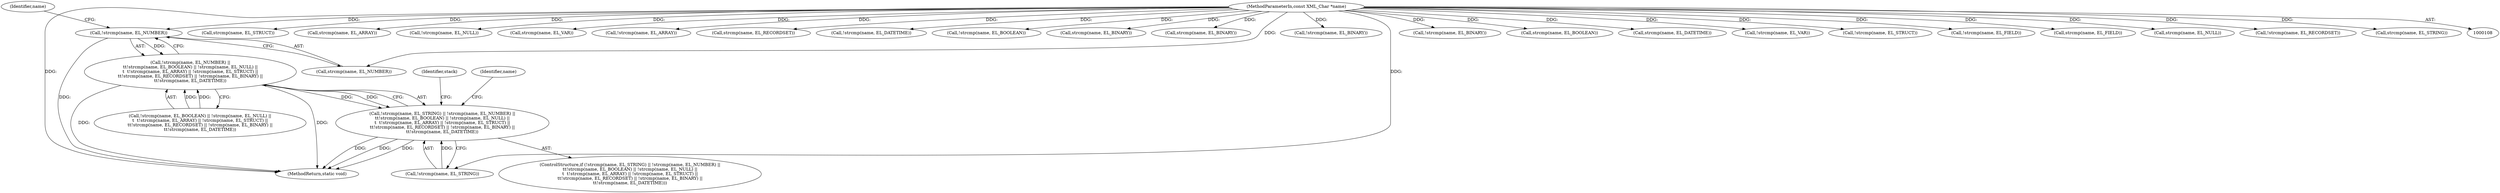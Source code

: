 digraph "0_php-src_6045de69c7dedcba3eadf7c4bba424b19c81d00d_0@API" {
"1000140" [label="(Call,!strcmp(name, EL_NUMBER))"];
"1000110" [label="(MethodParameterIn,const XML_Char *name)"];
"1000139" [label="(Call,!strcmp(name, EL_NUMBER) ||\n\t\t!strcmp(name, EL_BOOLEAN) || !strcmp(name, EL_NULL) ||\n\t  \t!strcmp(name, EL_ARRAY) || !strcmp(name, EL_STRUCT) ||\n\t\t!strcmp(name, EL_RECORDSET) || !strcmp(name, EL_BINARY) ||\n\t\t!strcmp(name, EL_DATETIME))"];
"1000134" [label="(Call,!strcmp(name, EL_STRING) || !strcmp(name, EL_NUMBER) ||\n\t\t!strcmp(name, EL_BOOLEAN) || !strcmp(name, EL_NULL) ||\n\t  \t!strcmp(name, EL_ARRAY) || !strcmp(name, EL_STRUCT) ||\n\t\t!strcmp(name, EL_RECORDSET) || !strcmp(name, EL_BINARY) ||\n\t\t!strcmp(name, EL_DATETIME))"];
"1000133" [label="(ControlStructure,if (!strcmp(name, EL_STRING) || !strcmp(name, EL_NUMBER) ||\n\t\t!strcmp(name, EL_BOOLEAN) || !strcmp(name, EL_NULL) ||\n\t  \t!strcmp(name, EL_ARRAY) || !strcmp(name, EL_STRUCT) ||\n\t\t!strcmp(name, EL_RECORDSET) || !strcmp(name, EL_BINARY) ||\n\t\t!strcmp(name, EL_DATETIME)))"];
"1000161" [label="(Call,strcmp(name, EL_STRUCT))"];
"1000580" [label="(MethodReturn,static void)"];
"1000156" [label="(Call,strcmp(name, EL_ARRAY))"];
"1000150" [label="(Call,!strcmp(name, EL_NULL))"];
"1000141" [label="(Call,strcmp(name, EL_NUMBER))"];
"1000544" [label="(Call,strcmp(name, EL_VAR))"];
"1000134" [label="(Call,!strcmp(name, EL_STRING) || !strcmp(name, EL_NUMBER) ||\n\t\t!strcmp(name, EL_BOOLEAN) || !strcmp(name, EL_NULL) ||\n\t  \t!strcmp(name, EL_ARRAY) || !strcmp(name, EL_STRUCT) ||\n\t\t!strcmp(name, EL_RECORDSET) || !strcmp(name, EL_BINARY) ||\n\t\t!strcmp(name, EL_DATETIME))"];
"1000155" [label="(Call,!strcmp(name, EL_ARRAY))"];
"1000166" [label="(Call,strcmp(name, EL_RECORDSET))"];
"1000174" [label="(Call,!strcmp(name, EL_DATETIME))"];
"1000140" [label="(Call,!strcmp(name, EL_NUMBER))"];
"1000110" [label="(MethodParameterIn,const XML_Char *name)"];
"1000145" [label="(Call,!strcmp(name, EL_BOOLEAN))"];
"1000171" [label="(Call,strcmp(name, EL_BINARY))"];
"1000214" [label="(Call,strcmp(name, EL_BINARY))"];
"1000144" [label="(Call,!strcmp(name, EL_BOOLEAN) || !strcmp(name, EL_NULL) ||\n\t  \t!strcmp(name, EL_ARRAY) || !strcmp(name, EL_STRUCT) ||\n\t\t!strcmp(name, EL_RECORDSET) || !strcmp(name, EL_BINARY) ||\n\t\t!strcmp(name, EL_DATETIME))"];
"1000213" [label="(Call,!strcmp(name, EL_BINARY))"];
"1000135" [label="(Call,!strcmp(name, EL_STRING))"];
"1000170" [label="(Call,!strcmp(name, EL_BINARY))"];
"1000146" [label="(Call,strcmp(name, EL_BOOLEAN))"];
"1000139" [label="(Call,!strcmp(name, EL_NUMBER) ||\n\t\t!strcmp(name, EL_BOOLEAN) || !strcmp(name, EL_NULL) ||\n\t  \t!strcmp(name, EL_ARRAY) || !strcmp(name, EL_STRUCT) ||\n\t\t!strcmp(name, EL_RECORDSET) || !strcmp(name, EL_BINARY) ||\n\t\t!strcmp(name, EL_DATETIME))"];
"1000175" [label="(Call,strcmp(name, EL_DATETIME))"];
"1000180" [label="(Identifier,stack)"];
"1000545" [label="(Identifier,name)"];
"1000543" [label="(Call,!strcmp(name, EL_VAR))"];
"1000147" [label="(Identifier,name)"];
"1000160" [label="(Call,!strcmp(name, EL_STRUCT))"];
"1000562" [label="(Call,!strcmp(name, EL_FIELD))"];
"1000563" [label="(Call,strcmp(name, EL_FIELD))"];
"1000151" [label="(Call,strcmp(name, EL_NULL))"];
"1000165" [label="(Call,!strcmp(name, EL_RECORDSET))"];
"1000136" [label="(Call,strcmp(name, EL_STRING))"];
"1000140" -> "1000139"  [label="AST: "];
"1000140" -> "1000141"  [label="CFG: "];
"1000141" -> "1000140"  [label="AST: "];
"1000147" -> "1000140"  [label="CFG: "];
"1000139" -> "1000140"  [label="CFG: "];
"1000140" -> "1000580"  [label="DDG: "];
"1000140" -> "1000139"  [label="DDG: "];
"1000110" -> "1000140"  [label="DDG: "];
"1000110" -> "1000108"  [label="AST: "];
"1000110" -> "1000580"  [label="DDG: "];
"1000110" -> "1000135"  [label="DDG: "];
"1000110" -> "1000136"  [label="DDG: "];
"1000110" -> "1000141"  [label="DDG: "];
"1000110" -> "1000145"  [label="DDG: "];
"1000110" -> "1000146"  [label="DDG: "];
"1000110" -> "1000150"  [label="DDG: "];
"1000110" -> "1000151"  [label="DDG: "];
"1000110" -> "1000155"  [label="DDG: "];
"1000110" -> "1000156"  [label="DDG: "];
"1000110" -> "1000160"  [label="DDG: "];
"1000110" -> "1000161"  [label="DDG: "];
"1000110" -> "1000165"  [label="DDG: "];
"1000110" -> "1000166"  [label="DDG: "];
"1000110" -> "1000170"  [label="DDG: "];
"1000110" -> "1000171"  [label="DDG: "];
"1000110" -> "1000174"  [label="DDG: "];
"1000110" -> "1000175"  [label="DDG: "];
"1000110" -> "1000213"  [label="DDG: "];
"1000110" -> "1000214"  [label="DDG: "];
"1000110" -> "1000543"  [label="DDG: "];
"1000110" -> "1000544"  [label="DDG: "];
"1000110" -> "1000562"  [label="DDG: "];
"1000110" -> "1000563"  [label="DDG: "];
"1000139" -> "1000134"  [label="AST: "];
"1000139" -> "1000144"  [label="CFG: "];
"1000144" -> "1000139"  [label="AST: "];
"1000134" -> "1000139"  [label="CFG: "];
"1000139" -> "1000580"  [label="DDG: "];
"1000139" -> "1000580"  [label="DDG: "];
"1000139" -> "1000134"  [label="DDG: "];
"1000139" -> "1000134"  [label="DDG: "];
"1000144" -> "1000139"  [label="DDG: "];
"1000144" -> "1000139"  [label="DDG: "];
"1000134" -> "1000133"  [label="AST: "];
"1000134" -> "1000135"  [label="CFG: "];
"1000135" -> "1000134"  [label="AST: "];
"1000180" -> "1000134"  [label="CFG: "];
"1000545" -> "1000134"  [label="CFG: "];
"1000134" -> "1000580"  [label="DDG: "];
"1000134" -> "1000580"  [label="DDG: "];
"1000134" -> "1000580"  [label="DDG: "];
"1000135" -> "1000134"  [label="DDG: "];
}
